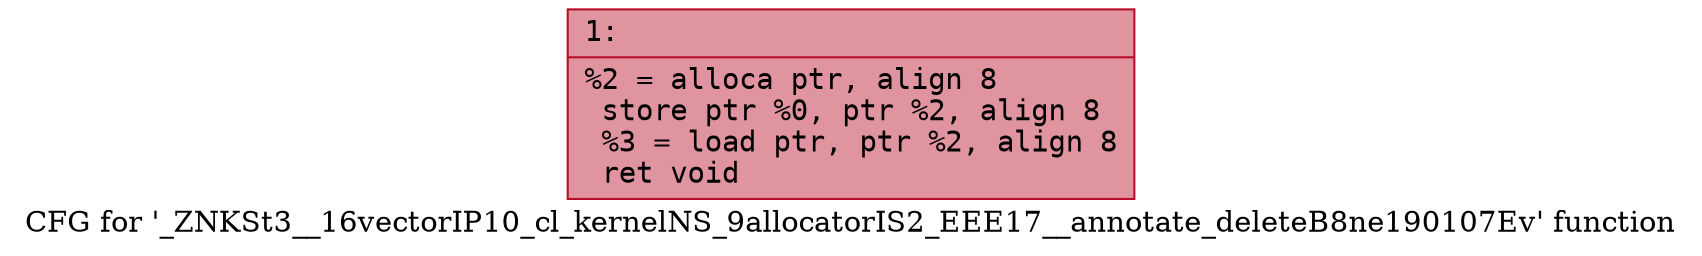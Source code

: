 digraph "CFG for '_ZNKSt3__16vectorIP10_cl_kernelNS_9allocatorIS2_EEE17__annotate_deleteB8ne190107Ev' function" {
	label="CFG for '_ZNKSt3__16vectorIP10_cl_kernelNS_9allocatorIS2_EEE17__annotate_deleteB8ne190107Ev' function";

	Node0x6000005c4460 [shape=record,color="#b70d28ff", style=filled, fillcolor="#b70d2870" fontname="Courier",label="{1:\l|  %2 = alloca ptr, align 8\l  store ptr %0, ptr %2, align 8\l  %3 = load ptr, ptr %2, align 8\l  ret void\l}"];
}
